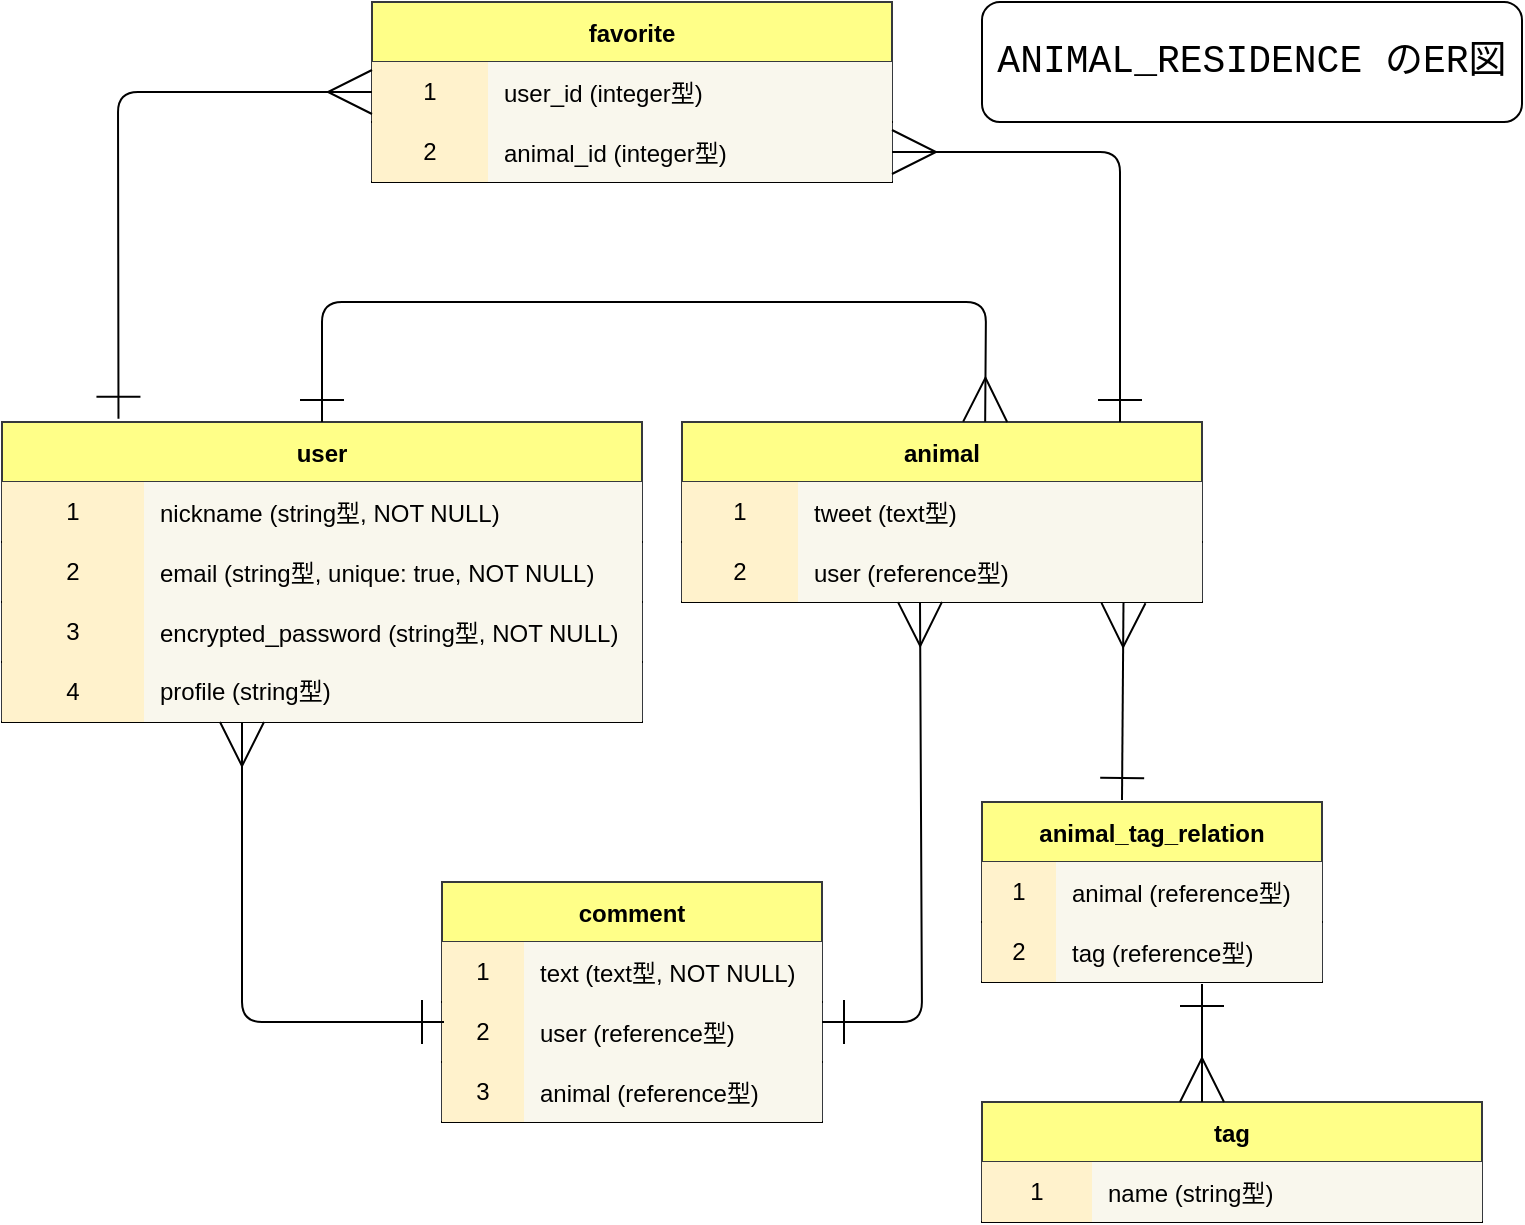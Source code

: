 <mxfile>
    <diagram id="jfAOW5W5N8LRlynulLhS" name="ページ1">
        <mxGraphModel dx="1220" dy="1138" grid="1" gridSize="10" guides="1" tooltips="1" connect="1" arrows="1" fold="1" page="1" pageScale="1" pageWidth="827" pageHeight="1169" math="0" shadow="0">
            <root>
                <mxCell id="0"/>
                <mxCell id="1" parent="0"/>
                <mxCell id="2" value="&lt;h3 style=&quot;font-family: &amp;#34;menlo&amp;#34; , &amp;#34;monaco&amp;#34; , &amp;#34;courier new&amp;#34; , monospace ; line-height: 18px&quot;&gt;&lt;font style=&quot;font-weight: normal ; font-size: 19px&quot;&gt;ANIMAL_RESIDENCE のER図&lt;/font&gt;&lt;/h3&gt;" style="rounded=1;whiteSpace=wrap;html=1;align=center;" parent="1" vertex="1">
                    <mxGeometry x="530" y="10" width="270" height="60" as="geometry"/>
                </mxCell>
                <mxCell id="3" value="user" style="shape=table;startSize=30;container=1;collapsible=0;childLayout=tableLayout;fixedRows=1;rowLines=0;fontStyle=1;align=center;strokeColor=#36393d;labelBackgroundColor=none;fillColor=#ffff88;" parent="1" vertex="1">
                    <mxGeometry x="40" y="220" width="320" height="150" as="geometry"/>
                </mxCell>
                <mxCell id="4" value="" style="shape=partialRectangle;html=1;whiteSpace=wrap;collapsible=0;dropTarget=0;pointerEvents=0;fillColor=none;top=0;left=0;bottom=1;right=0;points=[[0,0.5],[1,0.5]];portConstraint=eastwest;" parent="3" vertex="1">
                    <mxGeometry y="30" width="320" height="30" as="geometry"/>
                </mxCell>
                <mxCell id="5" value="1" style="shape=partialRectangle;html=1;whiteSpace=wrap;connectable=0;fillColor=#fff2cc;top=0;left=0;bottom=0;right=0;overflow=hidden;strokeColor=#d6b656;" parent="4" vertex="1">
                    <mxGeometry width="71" height="30" as="geometry"/>
                </mxCell>
                <mxCell id="6" value="&lt;div style=&quot;line-height: 18px&quot;&gt;nickname (string型, NOT NULL)&lt;/div&gt;" style="shape=partialRectangle;html=1;whiteSpace=wrap;connectable=0;fillColor=#f9f7ed;top=0;left=0;bottom=0;right=0;align=left;spacingLeft=6;overflow=hidden;strokeColor=#36393d;" parent="4" vertex="1">
                    <mxGeometry x="71" width="249" height="30" as="geometry"/>
                </mxCell>
                <mxCell id="13" value="" style="shape=partialRectangle;html=1;whiteSpace=wrap;collapsible=0;dropTarget=0;pointerEvents=0;fillColor=none;top=0;left=0;bottom=1;right=0;points=[[0,0.5],[1,0.5]];portConstraint=eastwest;" parent="3" vertex="1">
                    <mxGeometry y="60" width="320" height="30" as="geometry"/>
                </mxCell>
                <mxCell id="14" value="2" style="shape=partialRectangle;html=1;whiteSpace=wrap;connectable=0;fillColor=#fff2cc;top=0;left=0;bottom=0;right=0;overflow=hidden;strokeColor=#d6b656;" parent="13" vertex="1">
                    <mxGeometry width="71" height="30" as="geometry"/>
                </mxCell>
                <mxCell id="15" value="&lt;div style=&quot;line-height: 18px&quot;&gt;&lt;span style=&quot;text-align: center&quot;&gt;email (string型, unique: true,&amp;nbsp;NOT NULL)&lt;/span&gt;&lt;br&gt;&lt;/div&gt;" style="shape=partialRectangle;html=1;whiteSpace=wrap;connectable=0;fillColor=#f9f7ed;top=0;left=0;bottom=0;right=0;align=left;spacingLeft=6;overflow=hidden;strokeColor=#36393d;" parent="13" vertex="1">
                    <mxGeometry x="71" width="249" height="30" as="geometry"/>
                </mxCell>
                <mxCell id="26" value="" style="shape=partialRectangle;html=1;whiteSpace=wrap;collapsible=0;dropTarget=0;pointerEvents=0;fillColor=none;top=0;left=0;bottom=1;right=0;points=[[0,0.5],[1,0.5]];portConstraint=eastwest;" parent="3" vertex="1">
                    <mxGeometry y="90" width="320" height="30" as="geometry"/>
                </mxCell>
                <mxCell id="27" value="3" style="shape=partialRectangle;html=1;whiteSpace=wrap;connectable=0;fillColor=#fff2cc;top=0;left=0;bottom=0;right=0;overflow=hidden;strokeColor=#d6b656;" parent="26" vertex="1">
                    <mxGeometry width="71" height="30" as="geometry"/>
                </mxCell>
                <mxCell id="28" value="&lt;div style=&quot;line-height: 18px&quot;&gt;&lt;span style=&quot;text-align: center&quot;&gt;encrypted_password (string型, NOT NULL)&lt;/span&gt;&lt;br&gt;&lt;/div&gt;" style="shape=partialRectangle;html=1;whiteSpace=wrap;connectable=0;fillColor=#f9f7ed;top=0;left=0;bottom=0;right=0;align=left;spacingLeft=6;overflow=hidden;strokeColor=#36393d;" parent="26" vertex="1">
                    <mxGeometry x="71" width="249" height="30" as="geometry"/>
                </mxCell>
                <mxCell id="29" value="" style="shape=partialRectangle;html=1;whiteSpace=wrap;collapsible=0;dropTarget=0;pointerEvents=0;fillColor=none;top=0;left=0;bottom=1;right=0;points=[[0,0.5],[1,0.5]];portConstraint=eastwest;" parent="3" vertex="1">
                    <mxGeometry y="120" width="320" height="30" as="geometry"/>
                </mxCell>
                <mxCell id="30" value="4" style="shape=partialRectangle;html=1;whiteSpace=wrap;connectable=0;fillColor=#fff2cc;top=0;left=0;bottom=0;right=0;overflow=hidden;strokeColor=#d6b656;" parent="29" vertex="1">
                    <mxGeometry width="71" height="30" as="geometry"/>
                </mxCell>
                <mxCell id="31" value="&lt;div style=&quot;line-height: 18px&quot;&gt;&lt;/div&gt;&lt;span style=&quot;text-align: center&quot;&gt;profile (string型)&lt;/span&gt;" style="shape=partialRectangle;html=1;whiteSpace=wrap;connectable=0;fillColor=#f9f7ed;top=0;left=0;bottom=0;right=0;align=left;spacingLeft=6;overflow=hidden;strokeColor=#36393d;" parent="29" vertex="1">
                    <mxGeometry x="71" width="249" height="30" as="geometry"/>
                </mxCell>
                <mxCell id="43" value="animal" style="shape=table;startSize=30;container=1;collapsible=0;childLayout=tableLayout;fixedRows=1;rowLines=0;fontStyle=1;align=center;strokeColor=#36393d;labelBackgroundColor=none;fillColor=#ffff88;" parent="1" vertex="1">
                    <mxGeometry x="380" y="220" width="260" height="90" as="geometry"/>
                </mxCell>
                <mxCell id="44" value="" style="shape=partialRectangle;html=1;whiteSpace=wrap;collapsible=0;dropTarget=0;pointerEvents=0;fillColor=none;top=0;left=0;bottom=1;right=0;points=[[0,0.5],[1,0.5]];portConstraint=eastwest;" parent="43" vertex="1">
                    <mxGeometry y="30" width="260" height="30" as="geometry"/>
                </mxCell>
                <mxCell id="45" value="1" style="shape=partialRectangle;html=1;whiteSpace=wrap;connectable=0;fillColor=#fff2cc;top=0;left=0;bottom=0;right=0;overflow=hidden;strokeColor=#d6b656;" parent="44" vertex="1">
                    <mxGeometry width="58" height="30" as="geometry"/>
                </mxCell>
                <mxCell id="46" value="&lt;div style=&quot;line-height: 18px&quot;&gt;&lt;span style=&quot;text-align: center&quot;&gt;tweet (text型)&lt;/span&gt;&lt;br&gt;&lt;/div&gt;" style="shape=partialRectangle;html=1;whiteSpace=wrap;connectable=0;fillColor=#f9f7ed;top=0;left=0;bottom=0;right=0;align=left;spacingLeft=6;overflow=hidden;strokeColor=#36393d;" parent="44" vertex="1">
                    <mxGeometry x="58" width="202" height="30" as="geometry"/>
                </mxCell>
                <mxCell id="80" value="" style="shape=partialRectangle;html=1;whiteSpace=wrap;collapsible=0;dropTarget=0;pointerEvents=0;fillColor=none;top=0;left=0;bottom=1;right=0;points=[[0,0.5],[1,0.5]];portConstraint=eastwest;" parent="43" vertex="1">
                    <mxGeometry y="60" width="260" height="30" as="geometry"/>
                </mxCell>
                <mxCell id="81" value="2" style="shape=partialRectangle;html=1;whiteSpace=wrap;connectable=0;fillColor=#fff2cc;top=0;left=0;bottom=0;right=0;overflow=hidden;strokeColor=#d6b656;" parent="80" vertex="1">
                    <mxGeometry width="58" height="30" as="geometry"/>
                </mxCell>
                <mxCell id="82" value="&lt;div style=&quot;line-height: 18px&quot;&gt;user (reference型)&lt;/div&gt;" style="shape=partialRectangle;html=1;whiteSpace=wrap;connectable=0;fillColor=#f9f7ed;top=0;left=0;bottom=0;right=0;align=left;spacingLeft=6;overflow=hidden;strokeColor=#36393d;" parent="80" vertex="1">
                    <mxGeometry x="58" width="202" height="30" as="geometry"/>
                </mxCell>
                <mxCell id="59" value="comment" style="shape=table;startSize=30;container=1;collapsible=0;childLayout=tableLayout;fixedRows=1;rowLines=0;fontStyle=1;align=center;strokeColor=#36393d;labelBackgroundColor=none;fillColor=#ffff88;" parent="1" vertex="1">
                    <mxGeometry x="260" y="450" width="190" height="120" as="geometry"/>
                </mxCell>
                <mxCell id="60" value="" style="shape=partialRectangle;html=1;whiteSpace=wrap;collapsible=0;dropTarget=0;pointerEvents=0;fillColor=none;top=0;left=0;bottom=1;right=0;points=[[0,0.5],[1,0.5]];portConstraint=eastwest;" parent="59" vertex="1">
                    <mxGeometry y="30" width="190" height="30" as="geometry"/>
                </mxCell>
                <mxCell id="61" value="1" style="shape=partialRectangle;html=1;whiteSpace=wrap;connectable=0;fillColor=#fff2cc;top=0;left=0;bottom=0;right=0;overflow=hidden;strokeColor=#d6b656;" parent="60" vertex="1">
                    <mxGeometry width="41" height="30" as="geometry"/>
                </mxCell>
                <mxCell id="62" value="&lt;div style=&quot;line-height: 18px&quot;&gt;&lt;span style=&quot;text-align: center&quot;&gt;text (text型, NOT NULL)&lt;/span&gt;&lt;br&gt;&lt;/div&gt;" style="shape=partialRectangle;html=1;whiteSpace=wrap;connectable=0;fillColor=#f9f7ed;top=0;left=0;bottom=0;right=0;align=left;spacingLeft=6;overflow=hidden;strokeColor=#36393d;" parent="60" vertex="1">
                    <mxGeometry x="41" width="149" height="30" as="geometry"/>
                </mxCell>
                <mxCell id="74" value="" style="shape=partialRectangle;html=1;whiteSpace=wrap;collapsible=0;dropTarget=0;pointerEvents=0;fillColor=none;top=0;left=0;bottom=1;right=0;points=[[0,0.5],[1,0.5]];portConstraint=eastwest;" parent="59" vertex="1">
                    <mxGeometry y="60" width="190" height="30" as="geometry"/>
                </mxCell>
                <mxCell id="75" value="2" style="shape=partialRectangle;html=1;whiteSpace=wrap;connectable=0;fillColor=#fff2cc;top=0;left=0;bottom=0;right=0;overflow=hidden;strokeColor=#d6b656;" parent="74" vertex="1">
                    <mxGeometry width="41" height="30" as="geometry"/>
                </mxCell>
                <mxCell id="76" value="&lt;div style=&quot;line-height: 18px&quot;&gt;user (reference型)&lt;/div&gt;" style="shape=partialRectangle;html=1;whiteSpace=wrap;connectable=0;fillColor=#f9f7ed;top=0;left=0;bottom=0;right=0;align=left;spacingLeft=6;overflow=hidden;strokeColor=#36393d;" parent="74" vertex="1">
                    <mxGeometry x="41" width="149" height="30" as="geometry"/>
                </mxCell>
                <mxCell id="77" value="" style="shape=partialRectangle;html=1;whiteSpace=wrap;collapsible=0;dropTarget=0;pointerEvents=0;fillColor=none;top=0;left=0;bottom=1;right=0;points=[[0,0.5],[1,0.5]];portConstraint=eastwest;" parent="59" vertex="1">
                    <mxGeometry y="90" width="190" height="30" as="geometry"/>
                </mxCell>
                <mxCell id="78" value="3" style="shape=partialRectangle;html=1;whiteSpace=wrap;connectable=0;fillColor=#fff2cc;top=0;left=0;bottom=0;right=0;overflow=hidden;strokeColor=#d6b656;" parent="77" vertex="1">
                    <mxGeometry width="41" height="30" as="geometry"/>
                </mxCell>
                <mxCell id="79" value="&lt;div style=&quot;line-height: 18px&quot;&gt;animal (reference型)&lt;/div&gt;" style="shape=partialRectangle;html=1;whiteSpace=wrap;connectable=0;fillColor=#f9f7ed;top=0;left=0;bottom=0;right=0;align=left;spacingLeft=6;overflow=hidden;strokeColor=#36393d;" parent="77" vertex="1">
                    <mxGeometry x="41" width="149" height="30" as="geometry"/>
                </mxCell>
                <mxCell id="66" value="animal_tag_relation" style="shape=table;startSize=30;container=1;collapsible=0;childLayout=tableLayout;fixedRows=1;rowLines=0;fontStyle=1;align=center;strokeColor=#36393d;labelBackgroundColor=none;fillColor=#ffff88;" parent="1" vertex="1">
                    <mxGeometry x="530" y="410" width="170" height="90" as="geometry"/>
                </mxCell>
                <mxCell id="67" value="" style="shape=partialRectangle;html=1;whiteSpace=wrap;collapsible=0;dropTarget=0;pointerEvents=0;fillColor=none;top=0;left=0;bottom=1;right=0;points=[[0,0.5],[1,0.5]];portConstraint=eastwest;" parent="66" vertex="1">
                    <mxGeometry y="30" width="170" height="30" as="geometry"/>
                </mxCell>
                <mxCell id="68" value="1" style="shape=partialRectangle;html=1;whiteSpace=wrap;connectable=0;fillColor=#fff2cc;top=0;left=0;bottom=0;right=0;overflow=hidden;strokeColor=#d6b656;" parent="67" vertex="1">
                    <mxGeometry width="37" height="30" as="geometry"/>
                </mxCell>
                <mxCell id="69" value="&lt;div style=&quot;line-height: 18px&quot;&gt;animal (reference型)&lt;/div&gt;" style="shape=partialRectangle;html=1;whiteSpace=wrap;connectable=0;fillColor=#f9f7ed;top=0;left=0;bottom=0;right=0;align=left;spacingLeft=6;overflow=hidden;strokeColor=#36393d;" parent="67" vertex="1">
                    <mxGeometry x="37" width="133" height="30" as="geometry"/>
                </mxCell>
                <mxCell id="87" value="" style="shape=partialRectangle;html=1;whiteSpace=wrap;collapsible=0;dropTarget=0;pointerEvents=0;fillColor=none;top=0;left=0;bottom=1;right=0;points=[[0,0.5],[1,0.5]];portConstraint=eastwest;" parent="66" vertex="1">
                    <mxGeometry y="60" width="170" height="30" as="geometry"/>
                </mxCell>
                <mxCell id="88" value="2" style="shape=partialRectangle;html=1;whiteSpace=wrap;connectable=0;fillColor=#fff2cc;top=0;left=0;bottom=0;right=0;overflow=hidden;strokeColor=#d6b656;" parent="87" vertex="1">
                    <mxGeometry width="37" height="30" as="geometry"/>
                </mxCell>
                <mxCell id="89" value="&lt;div style=&quot;line-height: 18px&quot;&gt;tag (reference型)&lt;/div&gt;" style="shape=partialRectangle;html=1;whiteSpace=wrap;connectable=0;fillColor=#f9f7ed;top=0;left=0;bottom=0;right=0;align=left;spacingLeft=6;overflow=hidden;strokeColor=#36393d;" parent="87" vertex="1">
                    <mxGeometry x="37" width="133" height="30" as="geometry"/>
                </mxCell>
                <mxCell id="90" value="tag" style="shape=table;startSize=30;container=1;collapsible=0;childLayout=tableLayout;fixedRows=1;rowLines=0;fontStyle=1;align=center;strokeColor=#36393d;labelBackgroundColor=none;fillColor=#ffff88;" parent="1" vertex="1">
                    <mxGeometry x="530" y="560" width="250" height="60" as="geometry"/>
                </mxCell>
                <mxCell id="91" value="" style="shape=partialRectangle;html=1;whiteSpace=wrap;collapsible=0;dropTarget=0;pointerEvents=0;fillColor=none;top=0;left=0;bottom=1;right=0;points=[[0,0.5],[1,0.5]];portConstraint=eastwest;" parent="90" vertex="1">
                    <mxGeometry y="30" width="250" height="30" as="geometry"/>
                </mxCell>
                <mxCell id="92" value="1" style="shape=partialRectangle;html=1;whiteSpace=wrap;connectable=0;fillColor=#fff2cc;top=0;left=0;bottom=0;right=0;overflow=hidden;strokeColor=#d6b656;" parent="91" vertex="1">
                    <mxGeometry width="55" height="30" as="geometry"/>
                </mxCell>
                <mxCell id="93" value="&lt;div style=&quot;line-height: 18px&quot;&gt;&lt;span style=&quot;text-align: center&quot;&gt;name (string型)&lt;/span&gt;&lt;br&gt;&lt;/div&gt;" style="shape=partialRectangle;html=1;whiteSpace=wrap;connectable=0;fillColor=#f9f7ed;top=0;left=0;bottom=0;right=0;align=left;spacingLeft=6;overflow=hidden;strokeColor=#36393d;" parent="91" vertex="1">
                    <mxGeometry x="55" width="195" height="30" as="geometry"/>
                </mxCell>
                <mxCell id="100" value="" style="endArrow=ERmany;html=1;fontColor=#000000;entryX=0.583;entryY=-0.001;entryDx=0;entryDy=0;entryPerimeter=0;exitX=0.5;exitY=0;exitDx=0;exitDy=0;startArrow=ERone;startFill=0;endFill=0;strokeWidth=1;endSize=20;startSize=20;" parent="1" source="3" target="43" edge="1">
                    <mxGeometry width="50" height="50" relative="1" as="geometry">
                        <mxPoint x="310" y="360" as="sourcePoint"/>
                        <mxPoint x="360" y="310" as="targetPoint"/>
                        <Array as="points">
                            <mxPoint x="200" y="160"/>
                            <mxPoint x="532" y="160"/>
                        </Array>
                    </mxGeometry>
                </mxCell>
                <mxCell id="101" value="" style="endArrow=ERmany;html=1;fontColor=#000000;startSize=20;endSize=20;strokeWidth=1;startArrow=ERone;startFill=0;endFill=0;entryX=0.849;entryY=1.017;entryDx=0;entryDy=0;entryPerimeter=0;" parent="1" target="80" edge="1">
                    <mxGeometry width="50" height="50" relative="1" as="geometry">
                        <mxPoint x="600" y="409" as="sourcePoint"/>
                        <mxPoint x="600" y="342" as="targetPoint"/>
                    </mxGeometry>
                </mxCell>
                <mxCell id="102" value="" style="endArrow=ERone;html=1;fontColor=#000000;startSize=20;endSize=20;strokeWidth=1;startArrow=ERmany;startFill=0;endFill=0;" parent="1" edge="1">
                    <mxGeometry width="50" height="50" relative="1" as="geometry">
                        <mxPoint x="640" y="560" as="sourcePoint"/>
                        <mxPoint x="640" y="501" as="targetPoint"/>
                    </mxGeometry>
                </mxCell>
                <mxCell id="103" value="" style="endArrow=ERmany;html=1;fontColor=#000000;startSize=20;endSize=20;strokeWidth=1;startArrow=ERone;startFill=0;endFill=0;" parent="1" edge="1">
                    <mxGeometry width="50" height="50" relative="1" as="geometry">
                        <mxPoint x="450" y="520" as="sourcePoint"/>
                        <mxPoint x="499" y="310" as="targetPoint"/>
                        <Array as="points">
                            <mxPoint x="500" y="520"/>
                        </Array>
                    </mxGeometry>
                </mxCell>
                <mxCell id="104" value="" style="endArrow=ERmany;html=1;fontColor=#000000;startSize=20;endSize=20;strokeWidth=1;entryX=0.283;entryY=1.039;entryDx=0;entryDy=0;entryPerimeter=0;startArrow=ERone;startFill=0;endFill=0;" parent="1" edge="1">
                    <mxGeometry width="50" height="50" relative="1" as="geometry">
                        <mxPoint x="261" y="520" as="sourcePoint"/>
                        <mxPoint x="160.0" y="370.0" as="targetPoint"/>
                        <Array as="points">
                            <mxPoint x="160" y="520"/>
                        </Array>
                    </mxGeometry>
                </mxCell>
                <mxCell id="105" value="favorite" style="shape=table;startSize=30;container=1;collapsible=0;childLayout=tableLayout;fixedRows=1;rowLines=0;fontStyle=1;align=center;strokeColor=#36393d;labelBackgroundColor=none;fillColor=#ffff88;" vertex="1" parent="1">
                    <mxGeometry x="225" y="10" width="260" height="90" as="geometry"/>
                </mxCell>
                <mxCell id="106" value="" style="shape=partialRectangle;html=1;whiteSpace=wrap;collapsible=0;dropTarget=0;pointerEvents=0;fillColor=none;top=0;left=0;bottom=1;right=0;points=[[0,0.5],[1,0.5]];portConstraint=eastwest;" vertex="1" parent="105">
                    <mxGeometry y="30" width="260" height="30" as="geometry"/>
                </mxCell>
                <mxCell id="107" value="1" style="shape=partialRectangle;html=1;whiteSpace=wrap;connectable=0;fillColor=#fff2cc;top=0;left=0;bottom=0;right=0;overflow=hidden;strokeColor=#d6b656;" vertex="1" parent="106">
                    <mxGeometry width="58" height="30" as="geometry"/>
                </mxCell>
                <mxCell id="108" value="&lt;div style=&quot;line-height: 18px&quot;&gt;&lt;span style=&quot;text-align: center&quot;&gt;user_id (integer型)&lt;/span&gt;&lt;br&gt;&lt;/div&gt;" style="shape=partialRectangle;html=1;whiteSpace=wrap;connectable=0;fillColor=#f9f7ed;top=0;left=0;bottom=0;right=0;align=left;spacingLeft=6;overflow=hidden;strokeColor=#36393d;" vertex="1" parent="106">
                    <mxGeometry x="58" width="202" height="30" as="geometry"/>
                </mxCell>
                <mxCell id="109" value="" style="shape=partialRectangle;html=1;whiteSpace=wrap;collapsible=0;dropTarget=0;pointerEvents=0;fillColor=none;top=0;left=0;bottom=1;right=0;points=[[0,0.5],[1,0.5]];portConstraint=eastwest;" vertex="1" parent="105">
                    <mxGeometry y="60" width="260" height="30" as="geometry"/>
                </mxCell>
                <mxCell id="110" value="2" style="shape=partialRectangle;html=1;whiteSpace=wrap;connectable=0;fillColor=#fff2cc;top=0;left=0;bottom=0;right=0;overflow=hidden;strokeColor=#d6b656;" vertex="1" parent="109">
                    <mxGeometry width="58" height="30" as="geometry"/>
                </mxCell>
                <mxCell id="111" value="&lt;div style=&quot;line-height: 18px&quot;&gt;animal_id (integer型)&lt;/div&gt;" style="shape=partialRectangle;html=1;whiteSpace=wrap;connectable=0;fillColor=#f9f7ed;top=0;left=0;bottom=0;right=0;align=left;spacingLeft=6;overflow=hidden;strokeColor=#36393d;" vertex="1" parent="109">
                    <mxGeometry x="58" width="202" height="30" as="geometry"/>
                </mxCell>
                <mxCell id="112" value="" style="endArrow=ERmany;html=1;entryX=0;entryY=0.5;entryDx=0;entryDy=0;exitX=0.182;exitY=-0.011;exitDx=0;exitDy=0;exitPerimeter=0;endSize=20;startSize=20;endFill=0;startArrow=ERone;startFill=0;" edge="1" parent="1" source="3" target="106">
                    <mxGeometry width="50" height="50" relative="1" as="geometry">
                        <mxPoint x="250" y="200" as="sourcePoint"/>
                        <mxPoint x="300" y="150" as="targetPoint"/>
                        <Array as="points">
                            <mxPoint x="98" y="55"/>
                        </Array>
                    </mxGeometry>
                </mxCell>
                <mxCell id="113" value="" style="endArrow=ERmany;html=1;entryX=1;entryY=0.5;entryDx=0;entryDy=0;endFill=0;endSize=20;startSize=20;startArrow=ERone;startFill=0;" edge="1" parent="1" target="109">
                    <mxGeometry width="50" height="50" relative="1" as="geometry">
                        <mxPoint x="599" y="220" as="sourcePoint"/>
                        <mxPoint x="300" y="150" as="targetPoint"/>
                        <Array as="points">
                            <mxPoint x="599" y="85"/>
                        </Array>
                    </mxGeometry>
                </mxCell>
            </root>
        </mxGraphModel>
    </diagram>
</mxfile>